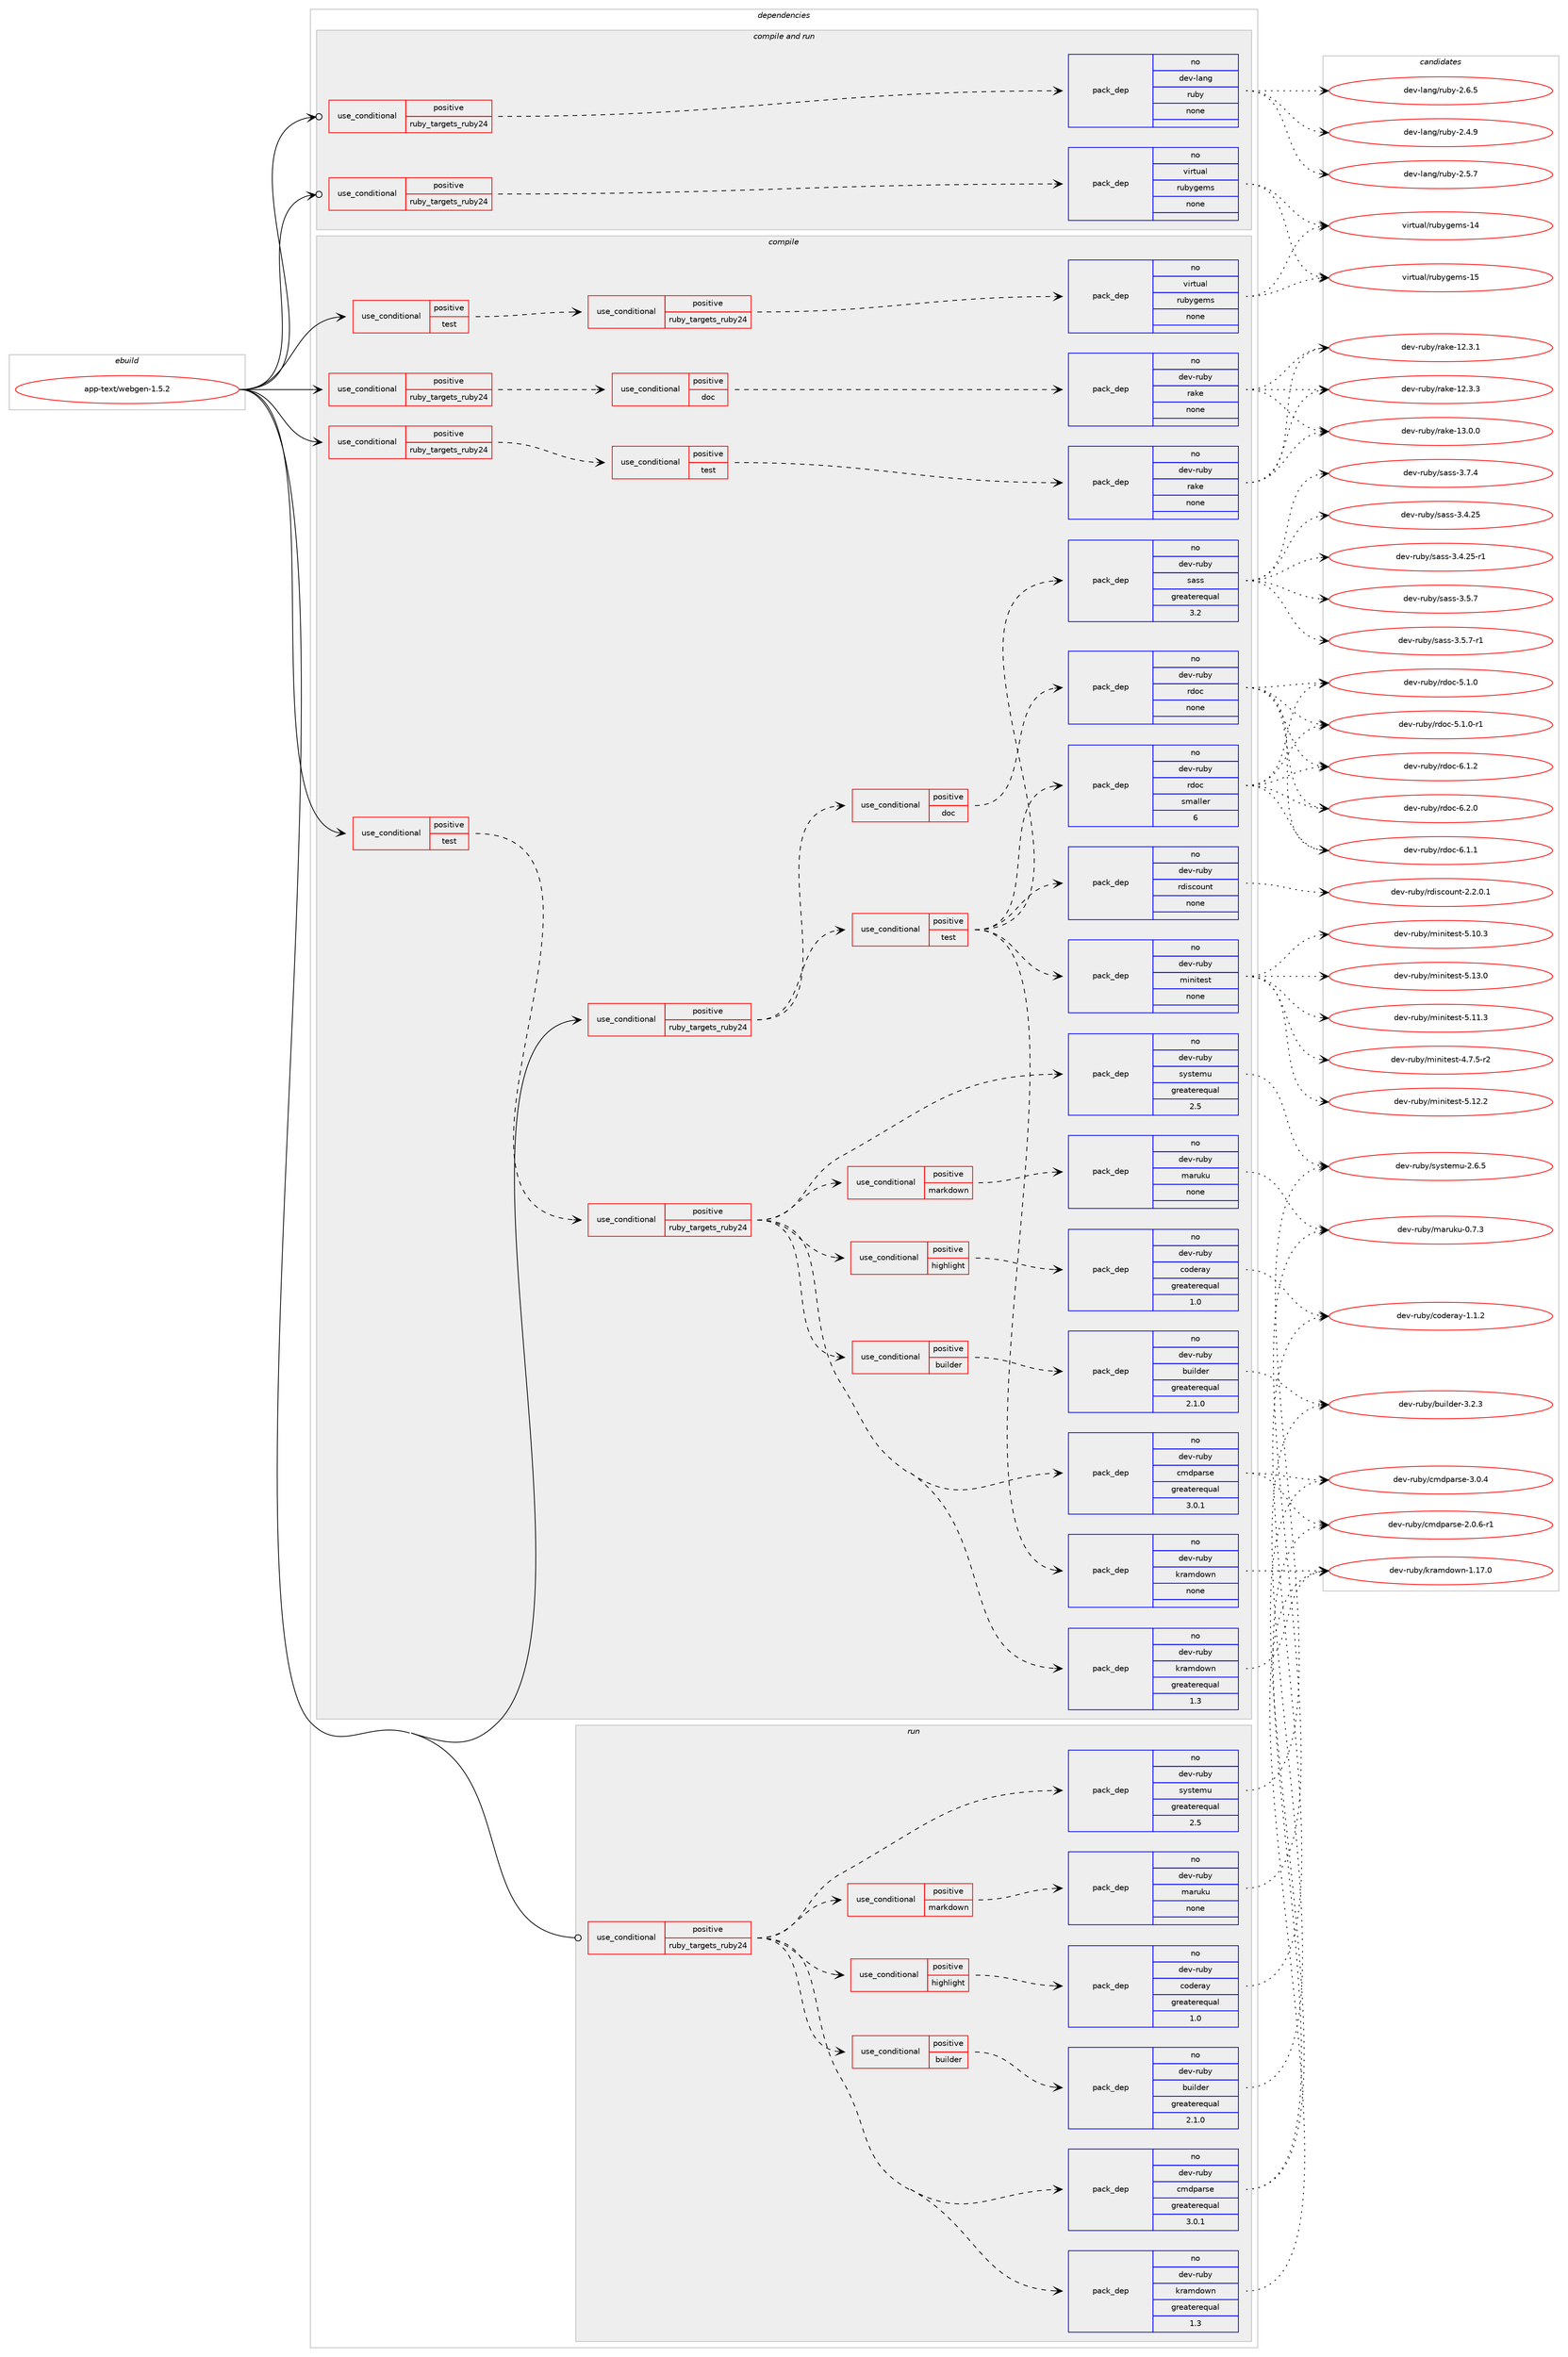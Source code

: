 digraph prolog {

# *************
# Graph options
# *************

newrank=true;
concentrate=true;
compound=true;
graph [rankdir=LR,fontname=Helvetica,fontsize=10,ranksep=1.5];#, ranksep=2.5, nodesep=0.2];
edge  [arrowhead=vee];
node  [fontname=Helvetica,fontsize=10];

# **********
# The ebuild
# **********

subgraph cluster_leftcol {
color=gray;
rank=same;
label=<<i>ebuild</i>>;
id [label="app-text/webgen-1.5.2", color=red, width=4, href="../app-text/webgen-1.5.2.svg"];
}

# ****************
# The dependencies
# ****************

subgraph cluster_midcol {
color=gray;
label=<<i>dependencies</i>>;
subgraph cluster_compile {
fillcolor="#eeeeee";
style=filled;
label=<<i>compile</i>>;
subgraph cond122053 {
dependency512809 [label=<<TABLE BORDER="0" CELLBORDER="1" CELLSPACING="0" CELLPADDING="4"><TR><TD ROWSPAN="3" CELLPADDING="10">use_conditional</TD></TR><TR><TD>positive</TD></TR><TR><TD>ruby_targets_ruby24</TD></TR></TABLE>>, shape=none, color=red];
subgraph cond122054 {
dependency512810 [label=<<TABLE BORDER="0" CELLBORDER="1" CELLSPACING="0" CELLPADDING="4"><TR><TD ROWSPAN="3" CELLPADDING="10">use_conditional</TD></TR><TR><TD>positive</TD></TR><TR><TD>doc</TD></TR></TABLE>>, shape=none, color=red];
subgraph pack381468 {
dependency512811 [label=<<TABLE BORDER="0" CELLBORDER="1" CELLSPACING="0" CELLPADDING="4" WIDTH="220"><TR><TD ROWSPAN="6" CELLPADDING="30">pack_dep</TD></TR><TR><TD WIDTH="110">no</TD></TR><TR><TD>dev-ruby</TD></TR><TR><TD>rake</TD></TR><TR><TD>none</TD></TR><TR><TD></TD></TR></TABLE>>, shape=none, color=blue];
}
dependency512810:e -> dependency512811:w [weight=20,style="dashed",arrowhead="vee"];
}
dependency512809:e -> dependency512810:w [weight=20,style="dashed",arrowhead="vee"];
}
id:e -> dependency512809:w [weight=20,style="solid",arrowhead="vee"];
subgraph cond122055 {
dependency512812 [label=<<TABLE BORDER="0" CELLBORDER="1" CELLSPACING="0" CELLPADDING="4"><TR><TD ROWSPAN="3" CELLPADDING="10">use_conditional</TD></TR><TR><TD>positive</TD></TR><TR><TD>ruby_targets_ruby24</TD></TR></TABLE>>, shape=none, color=red];
subgraph cond122056 {
dependency512813 [label=<<TABLE BORDER="0" CELLBORDER="1" CELLSPACING="0" CELLPADDING="4"><TR><TD ROWSPAN="3" CELLPADDING="10">use_conditional</TD></TR><TR><TD>positive</TD></TR><TR><TD>doc</TD></TR></TABLE>>, shape=none, color=red];
subgraph pack381469 {
dependency512814 [label=<<TABLE BORDER="0" CELLBORDER="1" CELLSPACING="0" CELLPADDING="4" WIDTH="220"><TR><TD ROWSPAN="6" CELLPADDING="30">pack_dep</TD></TR><TR><TD WIDTH="110">no</TD></TR><TR><TD>dev-ruby</TD></TR><TR><TD>rdoc</TD></TR><TR><TD>none</TD></TR><TR><TD></TD></TR></TABLE>>, shape=none, color=blue];
}
dependency512813:e -> dependency512814:w [weight=20,style="dashed",arrowhead="vee"];
}
dependency512812:e -> dependency512813:w [weight=20,style="dashed",arrowhead="vee"];
subgraph cond122057 {
dependency512815 [label=<<TABLE BORDER="0" CELLBORDER="1" CELLSPACING="0" CELLPADDING="4"><TR><TD ROWSPAN="3" CELLPADDING="10">use_conditional</TD></TR><TR><TD>positive</TD></TR><TR><TD>test</TD></TR></TABLE>>, shape=none, color=red];
subgraph pack381470 {
dependency512816 [label=<<TABLE BORDER="0" CELLBORDER="1" CELLSPACING="0" CELLPADDING="4" WIDTH="220"><TR><TD ROWSPAN="6" CELLPADDING="30">pack_dep</TD></TR><TR><TD WIDTH="110">no</TD></TR><TR><TD>dev-ruby</TD></TR><TR><TD>rdoc</TD></TR><TR><TD>smaller</TD></TR><TR><TD>6</TD></TR></TABLE>>, shape=none, color=blue];
}
dependency512815:e -> dependency512816:w [weight=20,style="dashed",arrowhead="vee"];
subgraph pack381471 {
dependency512817 [label=<<TABLE BORDER="0" CELLBORDER="1" CELLSPACING="0" CELLPADDING="4" WIDTH="220"><TR><TD ROWSPAN="6" CELLPADDING="30">pack_dep</TD></TR><TR><TD WIDTH="110">no</TD></TR><TR><TD>dev-ruby</TD></TR><TR><TD>kramdown</TD></TR><TR><TD>none</TD></TR><TR><TD></TD></TR></TABLE>>, shape=none, color=blue];
}
dependency512815:e -> dependency512817:w [weight=20,style="dashed",arrowhead="vee"];
subgraph pack381472 {
dependency512818 [label=<<TABLE BORDER="0" CELLBORDER="1" CELLSPACING="0" CELLPADDING="4" WIDTH="220"><TR><TD ROWSPAN="6" CELLPADDING="30">pack_dep</TD></TR><TR><TD WIDTH="110">no</TD></TR><TR><TD>dev-ruby</TD></TR><TR><TD>minitest</TD></TR><TR><TD>none</TD></TR><TR><TD></TD></TR></TABLE>>, shape=none, color=blue];
}
dependency512815:e -> dependency512818:w [weight=20,style="dashed",arrowhead="vee"];
subgraph pack381473 {
dependency512819 [label=<<TABLE BORDER="0" CELLBORDER="1" CELLSPACING="0" CELLPADDING="4" WIDTH="220"><TR><TD ROWSPAN="6" CELLPADDING="30">pack_dep</TD></TR><TR><TD WIDTH="110">no</TD></TR><TR><TD>dev-ruby</TD></TR><TR><TD>rdiscount</TD></TR><TR><TD>none</TD></TR><TR><TD></TD></TR></TABLE>>, shape=none, color=blue];
}
dependency512815:e -> dependency512819:w [weight=20,style="dashed",arrowhead="vee"];
subgraph pack381474 {
dependency512820 [label=<<TABLE BORDER="0" CELLBORDER="1" CELLSPACING="0" CELLPADDING="4" WIDTH="220"><TR><TD ROWSPAN="6" CELLPADDING="30">pack_dep</TD></TR><TR><TD WIDTH="110">no</TD></TR><TR><TD>dev-ruby</TD></TR><TR><TD>sass</TD></TR><TR><TD>greaterequal</TD></TR><TR><TD>3.2</TD></TR></TABLE>>, shape=none, color=blue];
}
dependency512815:e -> dependency512820:w [weight=20,style="dashed",arrowhead="vee"];
}
dependency512812:e -> dependency512815:w [weight=20,style="dashed",arrowhead="vee"];
}
id:e -> dependency512812:w [weight=20,style="solid",arrowhead="vee"];
subgraph cond122058 {
dependency512821 [label=<<TABLE BORDER="0" CELLBORDER="1" CELLSPACING="0" CELLPADDING="4"><TR><TD ROWSPAN="3" CELLPADDING="10">use_conditional</TD></TR><TR><TD>positive</TD></TR><TR><TD>ruby_targets_ruby24</TD></TR></TABLE>>, shape=none, color=red];
subgraph cond122059 {
dependency512822 [label=<<TABLE BORDER="0" CELLBORDER="1" CELLSPACING="0" CELLPADDING="4"><TR><TD ROWSPAN="3" CELLPADDING="10">use_conditional</TD></TR><TR><TD>positive</TD></TR><TR><TD>test</TD></TR></TABLE>>, shape=none, color=red];
subgraph pack381475 {
dependency512823 [label=<<TABLE BORDER="0" CELLBORDER="1" CELLSPACING="0" CELLPADDING="4" WIDTH="220"><TR><TD ROWSPAN="6" CELLPADDING="30">pack_dep</TD></TR><TR><TD WIDTH="110">no</TD></TR><TR><TD>dev-ruby</TD></TR><TR><TD>rake</TD></TR><TR><TD>none</TD></TR><TR><TD></TD></TR></TABLE>>, shape=none, color=blue];
}
dependency512822:e -> dependency512823:w [weight=20,style="dashed",arrowhead="vee"];
}
dependency512821:e -> dependency512822:w [weight=20,style="dashed",arrowhead="vee"];
}
id:e -> dependency512821:w [weight=20,style="solid",arrowhead="vee"];
subgraph cond122060 {
dependency512824 [label=<<TABLE BORDER="0" CELLBORDER="1" CELLSPACING="0" CELLPADDING="4"><TR><TD ROWSPAN="3" CELLPADDING="10">use_conditional</TD></TR><TR><TD>positive</TD></TR><TR><TD>test</TD></TR></TABLE>>, shape=none, color=red];
subgraph cond122061 {
dependency512825 [label=<<TABLE BORDER="0" CELLBORDER="1" CELLSPACING="0" CELLPADDING="4"><TR><TD ROWSPAN="3" CELLPADDING="10">use_conditional</TD></TR><TR><TD>positive</TD></TR><TR><TD>ruby_targets_ruby24</TD></TR></TABLE>>, shape=none, color=red];
subgraph pack381476 {
dependency512826 [label=<<TABLE BORDER="0" CELLBORDER="1" CELLSPACING="0" CELLPADDING="4" WIDTH="220"><TR><TD ROWSPAN="6" CELLPADDING="30">pack_dep</TD></TR><TR><TD WIDTH="110">no</TD></TR><TR><TD>dev-ruby</TD></TR><TR><TD>cmdparse</TD></TR><TR><TD>greaterequal</TD></TR><TR><TD>3.0.1</TD></TR></TABLE>>, shape=none, color=blue];
}
dependency512825:e -> dependency512826:w [weight=20,style="dashed",arrowhead="vee"];
subgraph pack381477 {
dependency512827 [label=<<TABLE BORDER="0" CELLBORDER="1" CELLSPACING="0" CELLPADDING="4" WIDTH="220"><TR><TD ROWSPAN="6" CELLPADDING="30">pack_dep</TD></TR><TR><TD WIDTH="110">no</TD></TR><TR><TD>dev-ruby</TD></TR><TR><TD>systemu</TD></TR><TR><TD>greaterequal</TD></TR><TR><TD>2.5</TD></TR></TABLE>>, shape=none, color=blue];
}
dependency512825:e -> dependency512827:w [weight=20,style="dashed",arrowhead="vee"];
subgraph pack381478 {
dependency512828 [label=<<TABLE BORDER="0" CELLBORDER="1" CELLSPACING="0" CELLPADDING="4" WIDTH="220"><TR><TD ROWSPAN="6" CELLPADDING="30">pack_dep</TD></TR><TR><TD WIDTH="110">no</TD></TR><TR><TD>dev-ruby</TD></TR><TR><TD>kramdown</TD></TR><TR><TD>greaterequal</TD></TR><TR><TD>1.3</TD></TR></TABLE>>, shape=none, color=blue];
}
dependency512825:e -> dependency512828:w [weight=20,style="dashed",arrowhead="vee"];
subgraph cond122062 {
dependency512829 [label=<<TABLE BORDER="0" CELLBORDER="1" CELLSPACING="0" CELLPADDING="4"><TR><TD ROWSPAN="3" CELLPADDING="10">use_conditional</TD></TR><TR><TD>positive</TD></TR><TR><TD>builder</TD></TR></TABLE>>, shape=none, color=red];
subgraph pack381479 {
dependency512830 [label=<<TABLE BORDER="0" CELLBORDER="1" CELLSPACING="0" CELLPADDING="4" WIDTH="220"><TR><TD ROWSPAN="6" CELLPADDING="30">pack_dep</TD></TR><TR><TD WIDTH="110">no</TD></TR><TR><TD>dev-ruby</TD></TR><TR><TD>builder</TD></TR><TR><TD>greaterequal</TD></TR><TR><TD>2.1.0</TD></TR></TABLE>>, shape=none, color=blue];
}
dependency512829:e -> dependency512830:w [weight=20,style="dashed",arrowhead="vee"];
}
dependency512825:e -> dependency512829:w [weight=20,style="dashed",arrowhead="vee"];
subgraph cond122063 {
dependency512831 [label=<<TABLE BORDER="0" CELLBORDER="1" CELLSPACING="0" CELLPADDING="4"><TR><TD ROWSPAN="3" CELLPADDING="10">use_conditional</TD></TR><TR><TD>positive</TD></TR><TR><TD>highlight</TD></TR></TABLE>>, shape=none, color=red];
subgraph pack381480 {
dependency512832 [label=<<TABLE BORDER="0" CELLBORDER="1" CELLSPACING="0" CELLPADDING="4" WIDTH="220"><TR><TD ROWSPAN="6" CELLPADDING="30">pack_dep</TD></TR><TR><TD WIDTH="110">no</TD></TR><TR><TD>dev-ruby</TD></TR><TR><TD>coderay</TD></TR><TR><TD>greaterequal</TD></TR><TR><TD>1.0</TD></TR></TABLE>>, shape=none, color=blue];
}
dependency512831:e -> dependency512832:w [weight=20,style="dashed",arrowhead="vee"];
}
dependency512825:e -> dependency512831:w [weight=20,style="dashed",arrowhead="vee"];
subgraph cond122064 {
dependency512833 [label=<<TABLE BORDER="0" CELLBORDER="1" CELLSPACING="0" CELLPADDING="4"><TR><TD ROWSPAN="3" CELLPADDING="10">use_conditional</TD></TR><TR><TD>positive</TD></TR><TR><TD>markdown</TD></TR></TABLE>>, shape=none, color=red];
subgraph pack381481 {
dependency512834 [label=<<TABLE BORDER="0" CELLBORDER="1" CELLSPACING="0" CELLPADDING="4" WIDTH="220"><TR><TD ROWSPAN="6" CELLPADDING="30">pack_dep</TD></TR><TR><TD WIDTH="110">no</TD></TR><TR><TD>dev-ruby</TD></TR><TR><TD>maruku</TD></TR><TR><TD>none</TD></TR><TR><TD></TD></TR></TABLE>>, shape=none, color=blue];
}
dependency512833:e -> dependency512834:w [weight=20,style="dashed",arrowhead="vee"];
}
dependency512825:e -> dependency512833:w [weight=20,style="dashed",arrowhead="vee"];
}
dependency512824:e -> dependency512825:w [weight=20,style="dashed",arrowhead="vee"];
}
id:e -> dependency512824:w [weight=20,style="solid",arrowhead="vee"];
subgraph cond122065 {
dependency512835 [label=<<TABLE BORDER="0" CELLBORDER="1" CELLSPACING="0" CELLPADDING="4"><TR><TD ROWSPAN="3" CELLPADDING="10">use_conditional</TD></TR><TR><TD>positive</TD></TR><TR><TD>test</TD></TR></TABLE>>, shape=none, color=red];
subgraph cond122066 {
dependency512836 [label=<<TABLE BORDER="0" CELLBORDER="1" CELLSPACING="0" CELLPADDING="4"><TR><TD ROWSPAN="3" CELLPADDING="10">use_conditional</TD></TR><TR><TD>positive</TD></TR><TR><TD>ruby_targets_ruby24</TD></TR></TABLE>>, shape=none, color=red];
subgraph pack381482 {
dependency512837 [label=<<TABLE BORDER="0" CELLBORDER="1" CELLSPACING="0" CELLPADDING="4" WIDTH="220"><TR><TD ROWSPAN="6" CELLPADDING="30">pack_dep</TD></TR><TR><TD WIDTH="110">no</TD></TR><TR><TD>virtual</TD></TR><TR><TD>rubygems</TD></TR><TR><TD>none</TD></TR><TR><TD></TD></TR></TABLE>>, shape=none, color=blue];
}
dependency512836:e -> dependency512837:w [weight=20,style="dashed",arrowhead="vee"];
}
dependency512835:e -> dependency512836:w [weight=20,style="dashed",arrowhead="vee"];
}
id:e -> dependency512835:w [weight=20,style="solid",arrowhead="vee"];
}
subgraph cluster_compileandrun {
fillcolor="#eeeeee";
style=filled;
label=<<i>compile and run</i>>;
subgraph cond122067 {
dependency512838 [label=<<TABLE BORDER="0" CELLBORDER="1" CELLSPACING="0" CELLPADDING="4"><TR><TD ROWSPAN="3" CELLPADDING="10">use_conditional</TD></TR><TR><TD>positive</TD></TR><TR><TD>ruby_targets_ruby24</TD></TR></TABLE>>, shape=none, color=red];
subgraph pack381483 {
dependency512839 [label=<<TABLE BORDER="0" CELLBORDER="1" CELLSPACING="0" CELLPADDING="4" WIDTH="220"><TR><TD ROWSPAN="6" CELLPADDING="30">pack_dep</TD></TR><TR><TD WIDTH="110">no</TD></TR><TR><TD>dev-lang</TD></TR><TR><TD>ruby</TD></TR><TR><TD>none</TD></TR><TR><TD></TD></TR></TABLE>>, shape=none, color=blue];
}
dependency512838:e -> dependency512839:w [weight=20,style="dashed",arrowhead="vee"];
}
id:e -> dependency512838:w [weight=20,style="solid",arrowhead="odotvee"];
subgraph cond122068 {
dependency512840 [label=<<TABLE BORDER="0" CELLBORDER="1" CELLSPACING="0" CELLPADDING="4"><TR><TD ROWSPAN="3" CELLPADDING="10">use_conditional</TD></TR><TR><TD>positive</TD></TR><TR><TD>ruby_targets_ruby24</TD></TR></TABLE>>, shape=none, color=red];
subgraph pack381484 {
dependency512841 [label=<<TABLE BORDER="0" CELLBORDER="1" CELLSPACING="0" CELLPADDING="4" WIDTH="220"><TR><TD ROWSPAN="6" CELLPADDING="30">pack_dep</TD></TR><TR><TD WIDTH="110">no</TD></TR><TR><TD>virtual</TD></TR><TR><TD>rubygems</TD></TR><TR><TD>none</TD></TR><TR><TD></TD></TR></TABLE>>, shape=none, color=blue];
}
dependency512840:e -> dependency512841:w [weight=20,style="dashed",arrowhead="vee"];
}
id:e -> dependency512840:w [weight=20,style="solid",arrowhead="odotvee"];
}
subgraph cluster_run {
fillcolor="#eeeeee";
style=filled;
label=<<i>run</i>>;
subgraph cond122069 {
dependency512842 [label=<<TABLE BORDER="0" CELLBORDER="1" CELLSPACING="0" CELLPADDING="4"><TR><TD ROWSPAN="3" CELLPADDING="10">use_conditional</TD></TR><TR><TD>positive</TD></TR><TR><TD>ruby_targets_ruby24</TD></TR></TABLE>>, shape=none, color=red];
subgraph pack381485 {
dependency512843 [label=<<TABLE BORDER="0" CELLBORDER="1" CELLSPACING="0" CELLPADDING="4" WIDTH="220"><TR><TD ROWSPAN="6" CELLPADDING="30">pack_dep</TD></TR><TR><TD WIDTH="110">no</TD></TR><TR><TD>dev-ruby</TD></TR><TR><TD>cmdparse</TD></TR><TR><TD>greaterequal</TD></TR><TR><TD>3.0.1</TD></TR></TABLE>>, shape=none, color=blue];
}
dependency512842:e -> dependency512843:w [weight=20,style="dashed",arrowhead="vee"];
subgraph pack381486 {
dependency512844 [label=<<TABLE BORDER="0" CELLBORDER="1" CELLSPACING="0" CELLPADDING="4" WIDTH="220"><TR><TD ROWSPAN="6" CELLPADDING="30">pack_dep</TD></TR><TR><TD WIDTH="110">no</TD></TR><TR><TD>dev-ruby</TD></TR><TR><TD>systemu</TD></TR><TR><TD>greaterequal</TD></TR><TR><TD>2.5</TD></TR></TABLE>>, shape=none, color=blue];
}
dependency512842:e -> dependency512844:w [weight=20,style="dashed",arrowhead="vee"];
subgraph pack381487 {
dependency512845 [label=<<TABLE BORDER="0" CELLBORDER="1" CELLSPACING="0" CELLPADDING="4" WIDTH="220"><TR><TD ROWSPAN="6" CELLPADDING="30">pack_dep</TD></TR><TR><TD WIDTH="110">no</TD></TR><TR><TD>dev-ruby</TD></TR><TR><TD>kramdown</TD></TR><TR><TD>greaterequal</TD></TR><TR><TD>1.3</TD></TR></TABLE>>, shape=none, color=blue];
}
dependency512842:e -> dependency512845:w [weight=20,style="dashed",arrowhead="vee"];
subgraph cond122070 {
dependency512846 [label=<<TABLE BORDER="0" CELLBORDER="1" CELLSPACING="0" CELLPADDING="4"><TR><TD ROWSPAN="3" CELLPADDING="10">use_conditional</TD></TR><TR><TD>positive</TD></TR><TR><TD>builder</TD></TR></TABLE>>, shape=none, color=red];
subgraph pack381488 {
dependency512847 [label=<<TABLE BORDER="0" CELLBORDER="1" CELLSPACING="0" CELLPADDING="4" WIDTH="220"><TR><TD ROWSPAN="6" CELLPADDING="30">pack_dep</TD></TR><TR><TD WIDTH="110">no</TD></TR><TR><TD>dev-ruby</TD></TR><TR><TD>builder</TD></TR><TR><TD>greaterequal</TD></TR><TR><TD>2.1.0</TD></TR></TABLE>>, shape=none, color=blue];
}
dependency512846:e -> dependency512847:w [weight=20,style="dashed",arrowhead="vee"];
}
dependency512842:e -> dependency512846:w [weight=20,style="dashed",arrowhead="vee"];
subgraph cond122071 {
dependency512848 [label=<<TABLE BORDER="0" CELLBORDER="1" CELLSPACING="0" CELLPADDING="4"><TR><TD ROWSPAN="3" CELLPADDING="10">use_conditional</TD></TR><TR><TD>positive</TD></TR><TR><TD>highlight</TD></TR></TABLE>>, shape=none, color=red];
subgraph pack381489 {
dependency512849 [label=<<TABLE BORDER="0" CELLBORDER="1" CELLSPACING="0" CELLPADDING="4" WIDTH="220"><TR><TD ROWSPAN="6" CELLPADDING="30">pack_dep</TD></TR><TR><TD WIDTH="110">no</TD></TR><TR><TD>dev-ruby</TD></TR><TR><TD>coderay</TD></TR><TR><TD>greaterequal</TD></TR><TR><TD>1.0</TD></TR></TABLE>>, shape=none, color=blue];
}
dependency512848:e -> dependency512849:w [weight=20,style="dashed",arrowhead="vee"];
}
dependency512842:e -> dependency512848:w [weight=20,style="dashed",arrowhead="vee"];
subgraph cond122072 {
dependency512850 [label=<<TABLE BORDER="0" CELLBORDER="1" CELLSPACING="0" CELLPADDING="4"><TR><TD ROWSPAN="3" CELLPADDING="10">use_conditional</TD></TR><TR><TD>positive</TD></TR><TR><TD>markdown</TD></TR></TABLE>>, shape=none, color=red];
subgraph pack381490 {
dependency512851 [label=<<TABLE BORDER="0" CELLBORDER="1" CELLSPACING="0" CELLPADDING="4" WIDTH="220"><TR><TD ROWSPAN="6" CELLPADDING="30">pack_dep</TD></TR><TR><TD WIDTH="110">no</TD></TR><TR><TD>dev-ruby</TD></TR><TR><TD>maruku</TD></TR><TR><TD>none</TD></TR><TR><TD></TD></TR></TABLE>>, shape=none, color=blue];
}
dependency512850:e -> dependency512851:w [weight=20,style="dashed",arrowhead="vee"];
}
dependency512842:e -> dependency512850:w [weight=20,style="dashed",arrowhead="vee"];
}
id:e -> dependency512842:w [weight=20,style="solid",arrowhead="odot"];
}
}

# **************
# The candidates
# **************

subgraph cluster_choices {
rank=same;
color=gray;
label=<<i>candidates</i>>;

subgraph choice381468 {
color=black;
nodesep=1;
choice1001011184511411798121471149710710145495046514649 [label="dev-ruby/rake-12.3.1", color=red, width=4,href="../dev-ruby/rake-12.3.1.svg"];
choice1001011184511411798121471149710710145495046514651 [label="dev-ruby/rake-12.3.3", color=red, width=4,href="../dev-ruby/rake-12.3.3.svg"];
choice1001011184511411798121471149710710145495146484648 [label="dev-ruby/rake-13.0.0", color=red, width=4,href="../dev-ruby/rake-13.0.0.svg"];
dependency512811:e -> choice1001011184511411798121471149710710145495046514649:w [style=dotted,weight="100"];
dependency512811:e -> choice1001011184511411798121471149710710145495046514651:w [style=dotted,weight="100"];
dependency512811:e -> choice1001011184511411798121471149710710145495146484648:w [style=dotted,weight="100"];
}
subgraph choice381469 {
color=black;
nodesep=1;
choice10010111845114117981214711410011199455346494648 [label="dev-ruby/rdoc-5.1.0", color=red, width=4,href="../dev-ruby/rdoc-5.1.0.svg"];
choice100101118451141179812147114100111994553464946484511449 [label="dev-ruby/rdoc-5.1.0-r1", color=red, width=4,href="../dev-ruby/rdoc-5.1.0-r1.svg"];
choice10010111845114117981214711410011199455446494649 [label="dev-ruby/rdoc-6.1.1", color=red, width=4,href="../dev-ruby/rdoc-6.1.1.svg"];
choice10010111845114117981214711410011199455446494650 [label="dev-ruby/rdoc-6.1.2", color=red, width=4,href="../dev-ruby/rdoc-6.1.2.svg"];
choice10010111845114117981214711410011199455446504648 [label="dev-ruby/rdoc-6.2.0", color=red, width=4,href="../dev-ruby/rdoc-6.2.0.svg"];
dependency512814:e -> choice10010111845114117981214711410011199455346494648:w [style=dotted,weight="100"];
dependency512814:e -> choice100101118451141179812147114100111994553464946484511449:w [style=dotted,weight="100"];
dependency512814:e -> choice10010111845114117981214711410011199455446494649:w [style=dotted,weight="100"];
dependency512814:e -> choice10010111845114117981214711410011199455446494650:w [style=dotted,weight="100"];
dependency512814:e -> choice10010111845114117981214711410011199455446504648:w [style=dotted,weight="100"];
}
subgraph choice381470 {
color=black;
nodesep=1;
choice10010111845114117981214711410011199455346494648 [label="dev-ruby/rdoc-5.1.0", color=red, width=4,href="../dev-ruby/rdoc-5.1.0.svg"];
choice100101118451141179812147114100111994553464946484511449 [label="dev-ruby/rdoc-5.1.0-r1", color=red, width=4,href="../dev-ruby/rdoc-5.1.0-r1.svg"];
choice10010111845114117981214711410011199455446494649 [label="dev-ruby/rdoc-6.1.1", color=red, width=4,href="../dev-ruby/rdoc-6.1.1.svg"];
choice10010111845114117981214711410011199455446494650 [label="dev-ruby/rdoc-6.1.2", color=red, width=4,href="../dev-ruby/rdoc-6.1.2.svg"];
choice10010111845114117981214711410011199455446504648 [label="dev-ruby/rdoc-6.2.0", color=red, width=4,href="../dev-ruby/rdoc-6.2.0.svg"];
dependency512816:e -> choice10010111845114117981214711410011199455346494648:w [style=dotted,weight="100"];
dependency512816:e -> choice100101118451141179812147114100111994553464946484511449:w [style=dotted,weight="100"];
dependency512816:e -> choice10010111845114117981214711410011199455446494649:w [style=dotted,weight="100"];
dependency512816:e -> choice10010111845114117981214711410011199455446494650:w [style=dotted,weight="100"];
dependency512816:e -> choice10010111845114117981214711410011199455446504648:w [style=dotted,weight="100"];
}
subgraph choice381471 {
color=black;
nodesep=1;
choice1001011184511411798121471071149710910011111911045494649554648 [label="dev-ruby/kramdown-1.17.0", color=red, width=4,href="../dev-ruby/kramdown-1.17.0.svg"];
dependency512817:e -> choice1001011184511411798121471071149710910011111911045494649554648:w [style=dotted,weight="100"];
}
subgraph choice381472 {
color=black;
nodesep=1;
choice1001011184511411798121471091051101051161011151164552465546534511450 [label="dev-ruby/minitest-4.7.5-r2", color=red, width=4,href="../dev-ruby/minitest-4.7.5-r2.svg"];
choice10010111845114117981214710910511010511610111511645534649484651 [label="dev-ruby/minitest-5.10.3", color=red, width=4,href="../dev-ruby/minitest-5.10.3.svg"];
choice10010111845114117981214710910511010511610111511645534649494651 [label="dev-ruby/minitest-5.11.3", color=red, width=4,href="../dev-ruby/minitest-5.11.3.svg"];
choice10010111845114117981214710910511010511610111511645534649504650 [label="dev-ruby/minitest-5.12.2", color=red, width=4,href="../dev-ruby/minitest-5.12.2.svg"];
choice10010111845114117981214710910511010511610111511645534649514648 [label="dev-ruby/minitest-5.13.0", color=red, width=4,href="../dev-ruby/minitest-5.13.0.svg"];
dependency512818:e -> choice1001011184511411798121471091051101051161011151164552465546534511450:w [style=dotted,weight="100"];
dependency512818:e -> choice10010111845114117981214710910511010511610111511645534649484651:w [style=dotted,weight="100"];
dependency512818:e -> choice10010111845114117981214710910511010511610111511645534649494651:w [style=dotted,weight="100"];
dependency512818:e -> choice10010111845114117981214710910511010511610111511645534649504650:w [style=dotted,weight="100"];
dependency512818:e -> choice10010111845114117981214710910511010511610111511645534649514648:w [style=dotted,weight="100"];
}
subgraph choice381473 {
color=black;
nodesep=1;
choice100101118451141179812147114100105115991111171101164550465046484649 [label="dev-ruby/rdiscount-2.2.0.1", color=red, width=4,href="../dev-ruby/rdiscount-2.2.0.1.svg"];
dependency512819:e -> choice100101118451141179812147114100105115991111171101164550465046484649:w [style=dotted,weight="100"];
}
subgraph choice381474 {
color=black;
nodesep=1;
choice1001011184511411798121471159711511545514652465053 [label="dev-ruby/sass-3.4.25", color=red, width=4,href="../dev-ruby/sass-3.4.25.svg"];
choice10010111845114117981214711597115115455146524650534511449 [label="dev-ruby/sass-3.4.25-r1", color=red, width=4,href="../dev-ruby/sass-3.4.25-r1.svg"];
choice10010111845114117981214711597115115455146534655 [label="dev-ruby/sass-3.5.7", color=red, width=4,href="../dev-ruby/sass-3.5.7.svg"];
choice100101118451141179812147115971151154551465346554511449 [label="dev-ruby/sass-3.5.7-r1", color=red, width=4,href="../dev-ruby/sass-3.5.7-r1.svg"];
choice10010111845114117981214711597115115455146554652 [label="dev-ruby/sass-3.7.4", color=red, width=4,href="../dev-ruby/sass-3.7.4.svg"];
dependency512820:e -> choice1001011184511411798121471159711511545514652465053:w [style=dotted,weight="100"];
dependency512820:e -> choice10010111845114117981214711597115115455146524650534511449:w [style=dotted,weight="100"];
dependency512820:e -> choice10010111845114117981214711597115115455146534655:w [style=dotted,weight="100"];
dependency512820:e -> choice100101118451141179812147115971151154551465346554511449:w [style=dotted,weight="100"];
dependency512820:e -> choice10010111845114117981214711597115115455146554652:w [style=dotted,weight="100"];
}
subgraph choice381475 {
color=black;
nodesep=1;
choice1001011184511411798121471149710710145495046514649 [label="dev-ruby/rake-12.3.1", color=red, width=4,href="../dev-ruby/rake-12.3.1.svg"];
choice1001011184511411798121471149710710145495046514651 [label="dev-ruby/rake-12.3.3", color=red, width=4,href="../dev-ruby/rake-12.3.3.svg"];
choice1001011184511411798121471149710710145495146484648 [label="dev-ruby/rake-13.0.0", color=red, width=4,href="../dev-ruby/rake-13.0.0.svg"];
dependency512823:e -> choice1001011184511411798121471149710710145495046514649:w [style=dotted,weight="100"];
dependency512823:e -> choice1001011184511411798121471149710710145495046514651:w [style=dotted,weight="100"];
dependency512823:e -> choice1001011184511411798121471149710710145495146484648:w [style=dotted,weight="100"];
}
subgraph choice381476 {
color=black;
nodesep=1;
choice10010111845114117981214799109100112971141151014550464846544511449 [label="dev-ruby/cmdparse-2.0.6-r1", color=red, width=4,href="../dev-ruby/cmdparse-2.0.6-r1.svg"];
choice1001011184511411798121479910910011297114115101455146484652 [label="dev-ruby/cmdparse-3.0.4", color=red, width=4,href="../dev-ruby/cmdparse-3.0.4.svg"];
dependency512826:e -> choice10010111845114117981214799109100112971141151014550464846544511449:w [style=dotted,weight="100"];
dependency512826:e -> choice1001011184511411798121479910910011297114115101455146484652:w [style=dotted,weight="100"];
}
subgraph choice381477 {
color=black;
nodesep=1;
choice100101118451141179812147115121115116101109117455046544653 [label="dev-ruby/systemu-2.6.5", color=red, width=4,href="../dev-ruby/systemu-2.6.5.svg"];
dependency512827:e -> choice100101118451141179812147115121115116101109117455046544653:w [style=dotted,weight="100"];
}
subgraph choice381478 {
color=black;
nodesep=1;
choice1001011184511411798121471071149710910011111911045494649554648 [label="dev-ruby/kramdown-1.17.0", color=red, width=4,href="../dev-ruby/kramdown-1.17.0.svg"];
dependency512828:e -> choice1001011184511411798121471071149710910011111911045494649554648:w [style=dotted,weight="100"];
}
subgraph choice381479 {
color=black;
nodesep=1;
choice10010111845114117981214798117105108100101114455146504651 [label="dev-ruby/builder-3.2.3", color=red, width=4,href="../dev-ruby/builder-3.2.3.svg"];
dependency512830:e -> choice10010111845114117981214798117105108100101114455146504651:w [style=dotted,weight="100"];
}
subgraph choice381480 {
color=black;
nodesep=1;
choice1001011184511411798121479911110010111497121454946494650 [label="dev-ruby/coderay-1.1.2", color=red, width=4,href="../dev-ruby/coderay-1.1.2.svg"];
dependency512832:e -> choice1001011184511411798121479911110010111497121454946494650:w [style=dotted,weight="100"];
}
subgraph choice381481 {
color=black;
nodesep=1;
choice10010111845114117981214710997114117107117454846554651 [label="dev-ruby/maruku-0.7.3", color=red, width=4,href="../dev-ruby/maruku-0.7.3.svg"];
dependency512834:e -> choice10010111845114117981214710997114117107117454846554651:w [style=dotted,weight="100"];
}
subgraph choice381482 {
color=black;
nodesep=1;
choice118105114116117971084711411798121103101109115454952 [label="virtual/rubygems-14", color=red, width=4,href="../virtual/rubygems-14.svg"];
choice118105114116117971084711411798121103101109115454953 [label="virtual/rubygems-15", color=red, width=4,href="../virtual/rubygems-15.svg"];
dependency512837:e -> choice118105114116117971084711411798121103101109115454952:w [style=dotted,weight="100"];
dependency512837:e -> choice118105114116117971084711411798121103101109115454953:w [style=dotted,weight="100"];
}
subgraph choice381483 {
color=black;
nodesep=1;
choice10010111845108971101034711411798121455046524657 [label="dev-lang/ruby-2.4.9", color=red, width=4,href="../dev-lang/ruby-2.4.9.svg"];
choice10010111845108971101034711411798121455046534655 [label="dev-lang/ruby-2.5.7", color=red, width=4,href="../dev-lang/ruby-2.5.7.svg"];
choice10010111845108971101034711411798121455046544653 [label="dev-lang/ruby-2.6.5", color=red, width=4,href="../dev-lang/ruby-2.6.5.svg"];
dependency512839:e -> choice10010111845108971101034711411798121455046524657:w [style=dotted,weight="100"];
dependency512839:e -> choice10010111845108971101034711411798121455046534655:w [style=dotted,weight="100"];
dependency512839:e -> choice10010111845108971101034711411798121455046544653:w [style=dotted,weight="100"];
}
subgraph choice381484 {
color=black;
nodesep=1;
choice118105114116117971084711411798121103101109115454952 [label="virtual/rubygems-14", color=red, width=4,href="../virtual/rubygems-14.svg"];
choice118105114116117971084711411798121103101109115454953 [label="virtual/rubygems-15", color=red, width=4,href="../virtual/rubygems-15.svg"];
dependency512841:e -> choice118105114116117971084711411798121103101109115454952:w [style=dotted,weight="100"];
dependency512841:e -> choice118105114116117971084711411798121103101109115454953:w [style=dotted,weight="100"];
}
subgraph choice381485 {
color=black;
nodesep=1;
choice10010111845114117981214799109100112971141151014550464846544511449 [label="dev-ruby/cmdparse-2.0.6-r1", color=red, width=4,href="../dev-ruby/cmdparse-2.0.6-r1.svg"];
choice1001011184511411798121479910910011297114115101455146484652 [label="dev-ruby/cmdparse-3.0.4", color=red, width=4,href="../dev-ruby/cmdparse-3.0.4.svg"];
dependency512843:e -> choice10010111845114117981214799109100112971141151014550464846544511449:w [style=dotted,weight="100"];
dependency512843:e -> choice1001011184511411798121479910910011297114115101455146484652:w [style=dotted,weight="100"];
}
subgraph choice381486 {
color=black;
nodesep=1;
choice100101118451141179812147115121115116101109117455046544653 [label="dev-ruby/systemu-2.6.5", color=red, width=4,href="../dev-ruby/systemu-2.6.5.svg"];
dependency512844:e -> choice100101118451141179812147115121115116101109117455046544653:w [style=dotted,weight="100"];
}
subgraph choice381487 {
color=black;
nodesep=1;
choice1001011184511411798121471071149710910011111911045494649554648 [label="dev-ruby/kramdown-1.17.0", color=red, width=4,href="../dev-ruby/kramdown-1.17.0.svg"];
dependency512845:e -> choice1001011184511411798121471071149710910011111911045494649554648:w [style=dotted,weight="100"];
}
subgraph choice381488 {
color=black;
nodesep=1;
choice10010111845114117981214798117105108100101114455146504651 [label="dev-ruby/builder-3.2.3", color=red, width=4,href="../dev-ruby/builder-3.2.3.svg"];
dependency512847:e -> choice10010111845114117981214798117105108100101114455146504651:w [style=dotted,weight="100"];
}
subgraph choice381489 {
color=black;
nodesep=1;
choice1001011184511411798121479911110010111497121454946494650 [label="dev-ruby/coderay-1.1.2", color=red, width=4,href="../dev-ruby/coderay-1.1.2.svg"];
dependency512849:e -> choice1001011184511411798121479911110010111497121454946494650:w [style=dotted,weight="100"];
}
subgraph choice381490 {
color=black;
nodesep=1;
choice10010111845114117981214710997114117107117454846554651 [label="dev-ruby/maruku-0.7.3", color=red, width=4,href="../dev-ruby/maruku-0.7.3.svg"];
dependency512851:e -> choice10010111845114117981214710997114117107117454846554651:w [style=dotted,weight="100"];
}
}

}
